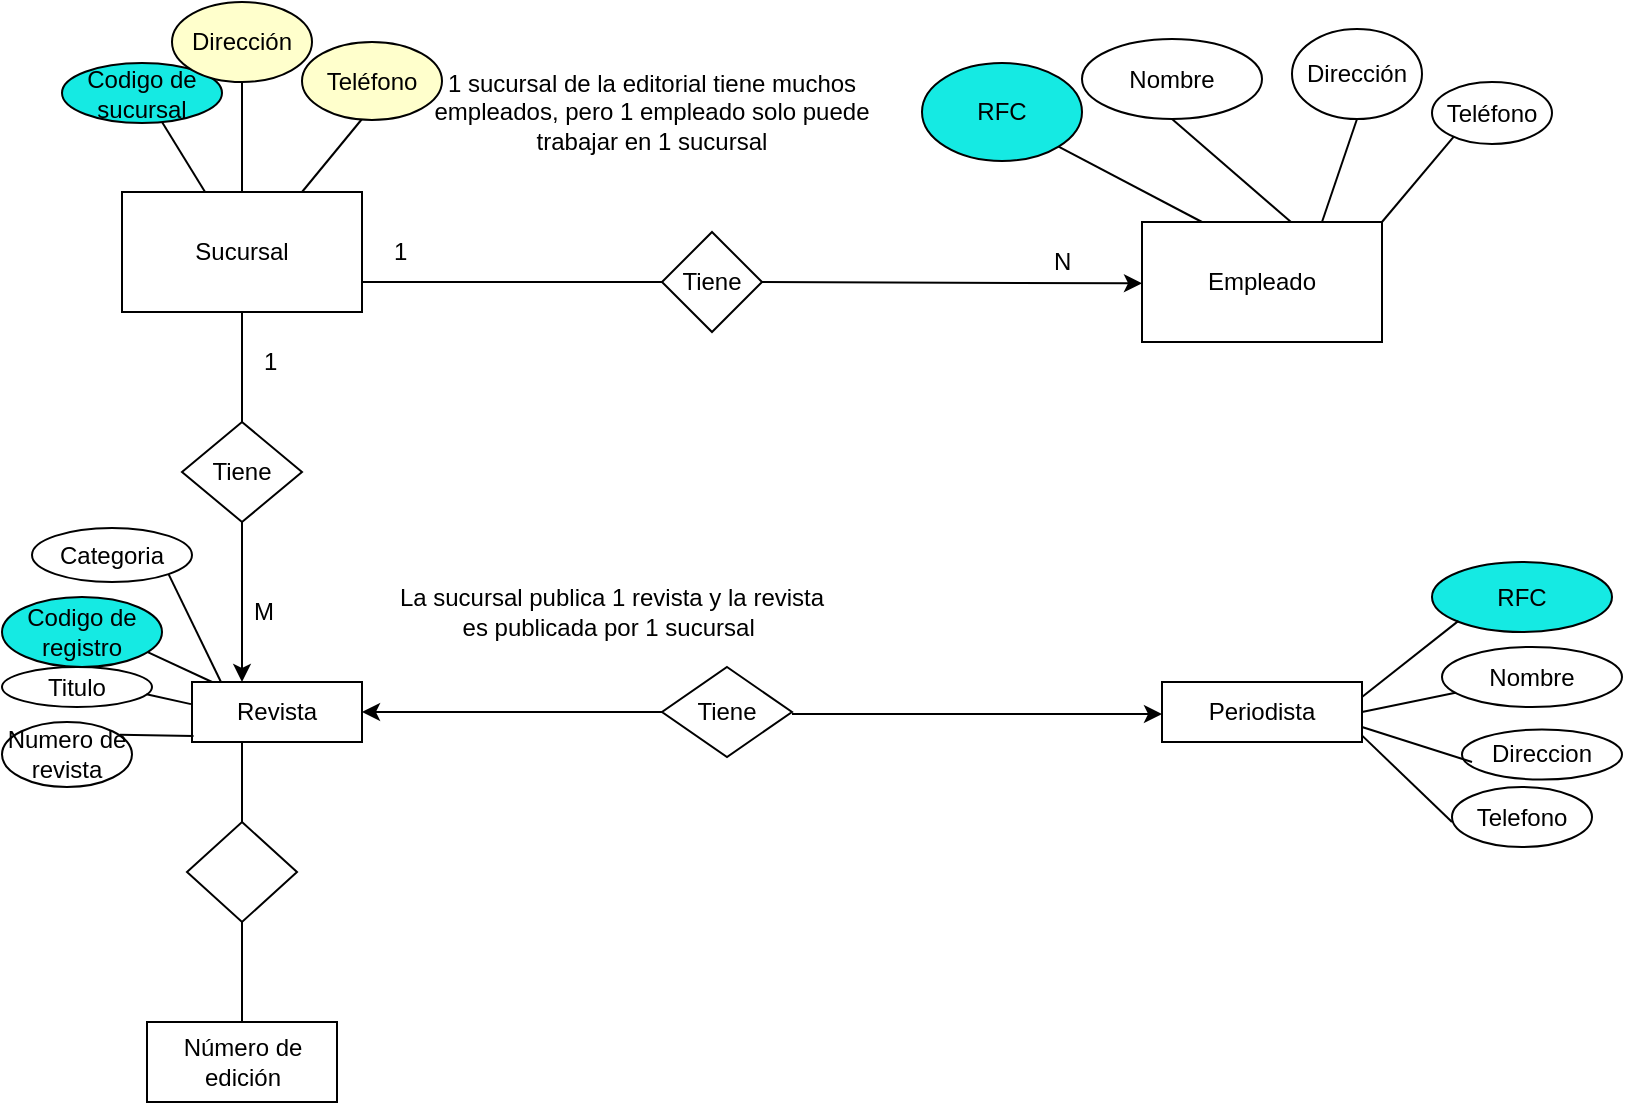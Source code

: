 <mxfile version="22.0.2" type="github">
  <diagram id="R2lEEEUBdFMjLlhIrx00" name="Page-1">
    <mxGraphModel dx="986" dy="433" grid="1" gridSize="10" guides="1" tooltips="1" connect="1" arrows="1" fold="1" page="1" pageScale="1" pageWidth="850" pageHeight="1100" math="0" shadow="0" extFonts="Permanent Marker^https://fonts.googleapis.com/css?family=Permanent+Marker">
      <root>
        <mxCell id="0" />
        <mxCell id="1" parent="0" />
        <mxCell id="aHJGqN-GS59mJnBzp212-1" value="Sucursal" style="rounded=0;whiteSpace=wrap;html=1;" parent="1" vertex="1">
          <mxGeometry x="90" y="245" width="120" height="60" as="geometry" />
        </mxCell>
        <mxCell id="aHJGqN-GS59mJnBzp212-2" value="Empleado" style="rounded=0;whiteSpace=wrap;html=1;" parent="1" vertex="1">
          <mxGeometry x="600" y="260" width="120" height="60" as="geometry" />
        </mxCell>
        <mxCell id="aHJGqN-GS59mJnBzp212-3" value="Revista" style="rounded=0;whiteSpace=wrap;html=1;" parent="1" vertex="1">
          <mxGeometry x="125" y="490" width="85" height="30" as="geometry" />
        </mxCell>
        <mxCell id="aHJGqN-GS59mJnBzp212-4" value="Periodista" style="rounded=0;whiteSpace=wrap;html=1;" parent="1" vertex="1">
          <mxGeometry x="610" y="490" width="100" height="30" as="geometry" />
        </mxCell>
        <mxCell id="aHJGqN-GS59mJnBzp212-5" value="Tiene" style="rhombus;whiteSpace=wrap;html=1;" parent="1" vertex="1">
          <mxGeometry x="120" y="360" width="60" height="50" as="geometry" />
        </mxCell>
        <mxCell id="aHJGqN-GS59mJnBzp212-7" value="Tiene" style="rhombus;whiteSpace=wrap;html=1;" parent="1" vertex="1">
          <mxGeometry x="360" y="265" width="50" height="50" as="geometry" />
        </mxCell>
        <mxCell id="aHJGqN-GS59mJnBzp212-10" value="" style="endArrow=none;html=1;rounded=0;entryX=0;entryY=0.5;entryDx=0;entryDy=0;" parent="1" target="aHJGqN-GS59mJnBzp212-7" edge="1">
          <mxGeometry width="50" height="50" relative="1" as="geometry">
            <mxPoint x="210" y="290" as="sourcePoint" />
            <mxPoint x="170" y="250" as="targetPoint" />
          </mxGeometry>
        </mxCell>
        <mxCell id="aHJGqN-GS59mJnBzp212-12" value="" style="endArrow=classic;html=1;rounded=0;entryX=0.625;entryY=0.856;entryDx=0;entryDy=0;entryPerimeter=0;" parent="1" target="aHJGqN-GS59mJnBzp212-25" edge="1">
          <mxGeometry width="50" height="50" relative="1" as="geometry">
            <mxPoint x="410" y="290" as="sourcePoint" />
            <mxPoint x="460" y="240" as="targetPoint" />
          </mxGeometry>
        </mxCell>
        <mxCell id="aHJGqN-GS59mJnBzp212-17" value="Codigo de sucursal" style="ellipse;whiteSpace=wrap;html=1;fillColor=#15EAE3;" parent="1" vertex="1">
          <mxGeometry x="60" y="180.5" width="80" height="30" as="geometry" />
        </mxCell>
        <mxCell id="aHJGqN-GS59mJnBzp212-20" value="" style="endArrow=none;html=1;rounded=0;exitX=0.5;exitY=0;exitDx=0;exitDy=0;" parent="1" source="aHJGqN-GS59mJnBzp212-1" edge="1">
          <mxGeometry width="50" height="50" relative="1" as="geometry">
            <mxPoint x="100" y="240" as="sourcePoint" />
            <mxPoint x="150" y="190" as="targetPoint" />
          </mxGeometry>
        </mxCell>
        <mxCell id="aHJGqN-GS59mJnBzp212-21" value="Dirección" style="ellipse;whiteSpace=wrap;html=1;fillColor=#FFFFCC;" parent="1" vertex="1">
          <mxGeometry x="115" y="150" width="70" height="40" as="geometry" />
        </mxCell>
        <mxCell id="aHJGqN-GS59mJnBzp212-22" value="" style="endArrow=none;html=1;rounded=0;exitX=0.75;exitY=0;exitDx=0;exitDy=0;" parent="1" source="aHJGqN-GS59mJnBzp212-1" edge="1">
          <mxGeometry width="50" height="50" relative="1" as="geometry">
            <mxPoint x="160" y="258.5" as="sourcePoint" />
            <mxPoint x="210" y="208.5" as="targetPoint" />
          </mxGeometry>
        </mxCell>
        <mxCell id="aHJGqN-GS59mJnBzp212-23" value="Teléfono" style="ellipse;whiteSpace=wrap;html=1;fillColor=#FFFFCC;" parent="1" vertex="1">
          <mxGeometry x="180" y="170" width="70" height="39" as="geometry" />
        </mxCell>
        <mxCell id="aHJGqN-GS59mJnBzp212-24" value="1" style="text;strokeColor=none;fillColor=none;align=left;verticalAlign=middle;spacingLeft=4;spacingRight=4;overflow=hidden;points=[[0,0.5],[1,0.5]];portConstraint=eastwest;rotatable=0;whiteSpace=wrap;html=1;" parent="1" vertex="1">
          <mxGeometry x="220" y="260" width="20" height="30" as="geometry" />
        </mxCell>
        <mxCell id="aHJGqN-GS59mJnBzp212-25" value="N" style="text;strokeColor=none;fillColor=none;align=left;verticalAlign=middle;spacingLeft=4;spacingRight=4;overflow=hidden;points=[[0,0.5],[1,0.5]];portConstraint=eastwest;rotatable=0;whiteSpace=wrap;html=1;" parent="1" vertex="1">
          <mxGeometry x="550" y="265" width="80" height="30" as="geometry" />
        </mxCell>
        <mxCell id="aHJGqN-GS59mJnBzp212-26" value="" style="endArrow=none;html=1;rounded=0;entryX=1;entryY=1;entryDx=0;entryDy=0;exitX=0.25;exitY=0;exitDx=0;exitDy=0;" parent="1" source="aHJGqN-GS59mJnBzp212-2" target="aHJGqN-GS59mJnBzp212-27" edge="1">
          <mxGeometry width="50" height="50" relative="1" as="geometry">
            <mxPoint x="680" y="260" as="sourcePoint" />
            <mxPoint x="650" y="230" as="targetPoint" />
          </mxGeometry>
        </mxCell>
        <mxCell id="aHJGqN-GS59mJnBzp212-27" value="RFC" style="ellipse;whiteSpace=wrap;html=1;fillColor=#15EAE3;" parent="1" vertex="1">
          <mxGeometry x="490" y="180.5" width="80" height="49" as="geometry" />
        </mxCell>
        <mxCell id="aHJGqN-GS59mJnBzp212-28" value="" style="endArrow=none;html=1;rounded=0;entryX=0.5;entryY=1;entryDx=0;entryDy=0;" parent="1" target="aHJGqN-GS59mJnBzp212-29" edge="1">
          <mxGeometry width="50" height="50" relative="1" as="geometry">
            <mxPoint x="674.5" y="260" as="sourcePoint" />
            <mxPoint x="674.5" y="200" as="targetPoint" />
          </mxGeometry>
        </mxCell>
        <mxCell id="aHJGqN-GS59mJnBzp212-29" value="Nombre" style="ellipse;whiteSpace=wrap;html=1;" parent="1" vertex="1">
          <mxGeometry x="570" y="168.5" width="90" height="40" as="geometry" />
        </mxCell>
        <mxCell id="aHJGqN-GS59mJnBzp212-30" value="" style="endArrow=none;html=1;rounded=0;entryX=0.5;entryY=1;entryDx=0;entryDy=0;" parent="1" target="aHJGqN-GS59mJnBzp212-31" edge="1">
          <mxGeometry width="50" height="50" relative="1" as="geometry">
            <mxPoint x="690" y="260" as="sourcePoint" />
            <mxPoint x="740" y="210" as="targetPoint" />
          </mxGeometry>
        </mxCell>
        <mxCell id="aHJGqN-GS59mJnBzp212-31" value="Dirección" style="ellipse;whiteSpace=wrap;html=1;" parent="1" vertex="1">
          <mxGeometry x="675" y="163.5" width="65" height="45" as="geometry" />
        </mxCell>
        <mxCell id="aHJGqN-GS59mJnBzp212-34" value="" style="endArrow=none;html=1;rounded=0;" parent="1" edge="1">
          <mxGeometry width="50" height="50" relative="1" as="geometry">
            <mxPoint x="720" y="260" as="sourcePoint" />
            <mxPoint x="758.426" y="214.258" as="targetPoint" />
          </mxGeometry>
        </mxCell>
        <mxCell id="aHJGqN-GS59mJnBzp212-33" value="Teléfono" style="ellipse;whiteSpace=wrap;html=1;" parent="1" vertex="1">
          <mxGeometry x="745" y="190" width="60" height="31" as="geometry" />
        </mxCell>
        <mxCell id="aHJGqN-GS59mJnBzp212-35" value="1 sucursal de la editorial tiene muchos empleados, pero 1 empleado solo puede trabajar en 1 sucursal" style="text;html=1;strokeColor=none;fillColor=none;align=center;verticalAlign=middle;whiteSpace=wrap;rounded=0;" parent="1" vertex="1">
          <mxGeometry x="230" y="170" width="250" height="70" as="geometry" />
        </mxCell>
        <mxCell id="aHJGqN-GS59mJnBzp212-36" value="" style="endArrow=none;html=1;rounded=0;entryX=0.5;entryY=1;entryDx=0;entryDy=0;" parent="1" target="aHJGqN-GS59mJnBzp212-1" edge="1">
          <mxGeometry width="50" height="50" relative="1" as="geometry">
            <mxPoint x="150" y="360" as="sourcePoint" />
            <mxPoint x="70" y="320" as="targetPoint" />
          </mxGeometry>
        </mxCell>
        <mxCell id="aHJGqN-GS59mJnBzp212-37" value="" style="endArrow=classic;html=1;rounded=0;exitX=0.5;exitY=1;exitDx=0;exitDy=0;" parent="1" source="aHJGqN-GS59mJnBzp212-5" edge="1">
          <mxGeometry width="50" height="50" relative="1" as="geometry">
            <mxPoint x="60" y="460" as="sourcePoint" />
            <mxPoint x="150" y="490" as="targetPoint" />
          </mxGeometry>
        </mxCell>
        <mxCell id="aHJGqN-GS59mJnBzp212-38" value="La sucursal publica 1 revista y la revista es publicada por 1 sucursal&amp;nbsp;" style="text;html=1;strokeColor=none;fillColor=none;align=center;verticalAlign=middle;whiteSpace=wrap;rounded=0;" parent="1" vertex="1">
          <mxGeometry x="220" y="440" width="230" height="30" as="geometry" />
        </mxCell>
        <mxCell id="aHJGqN-GS59mJnBzp212-41" value="1" style="text;strokeColor=none;fillColor=none;align=left;verticalAlign=middle;spacingLeft=4;spacingRight=4;overflow=hidden;points=[[0,0.5],[1,0.5]];portConstraint=eastwest;rotatable=0;whiteSpace=wrap;html=1;" parent="1" vertex="1">
          <mxGeometry x="155" y="315" width="30" height="30" as="geometry" />
        </mxCell>
        <mxCell id="aHJGqN-GS59mJnBzp212-42" value="M" style="text;strokeColor=none;fillColor=none;align=left;verticalAlign=middle;spacingLeft=4;spacingRight=4;overflow=hidden;points=[[0,0.5],[1,0.5]];portConstraint=eastwest;rotatable=0;whiteSpace=wrap;html=1;" parent="1" vertex="1">
          <mxGeometry x="150" y="440" width="40" height="30" as="geometry" />
        </mxCell>
        <mxCell id="aHJGqN-GS59mJnBzp212-44" value="" style="endArrow=none;html=1;rounded=0;" parent="1" source="aHJGqN-GS59mJnBzp212-1" edge="1">
          <mxGeometry width="50" height="50" relative="1" as="geometry">
            <mxPoint x="60" y="260" as="sourcePoint" />
            <mxPoint x="110" y="210" as="targetPoint" />
          </mxGeometry>
        </mxCell>
        <mxCell id="OFvr1qWIemrYlhcWky6H-4" value="RFC" style="ellipse;whiteSpace=wrap;html=1;fillColor=#15EAE3;" parent="1" vertex="1">
          <mxGeometry x="745" y="430" width="90" height="35" as="geometry" />
        </mxCell>
        <mxCell id="OFvr1qWIemrYlhcWky6H-5" value="Nombre" style="ellipse;whiteSpace=wrap;html=1;" parent="1" vertex="1">
          <mxGeometry x="750" y="472.5" width="90" height="30" as="geometry" />
        </mxCell>
        <mxCell id="OFvr1qWIemrYlhcWky6H-6" value="Direccion" style="ellipse;whiteSpace=wrap;html=1;" parent="1" vertex="1">
          <mxGeometry x="760" y="513.75" width="80" height="25" as="geometry" />
        </mxCell>
        <mxCell id="OFvr1qWIemrYlhcWky6H-7" value="Telefono" style="ellipse;whiteSpace=wrap;html=1;" parent="1" vertex="1">
          <mxGeometry x="755" y="542.5" width="70" height="30" as="geometry" />
        </mxCell>
        <mxCell id="OFvr1qWIemrYlhcWky6H-16" value="" style="endArrow=none;html=1;rounded=0;entryX=0.036;entryY=0.698;entryDx=0;entryDy=0;entryPerimeter=0;exitX=1;exitY=0.25;exitDx=0;exitDy=0;" parent="1" source="aHJGqN-GS59mJnBzp212-4" edge="1">
          <mxGeometry width="50" height="50" relative="1" as="geometry">
            <mxPoint x="725" y="510" as="sourcePoint" />
            <mxPoint x="758.24" y="459.43" as="targetPoint" />
          </mxGeometry>
        </mxCell>
        <mxCell id="OFvr1qWIemrYlhcWky6H-17" value="" style="endArrow=none;html=1;rounded=0;exitX=1;exitY=0.5;exitDx=0;exitDy=0;" parent="1" source="aHJGqN-GS59mJnBzp212-4" target="OFvr1qWIemrYlhcWky6H-5" edge="1">
          <mxGeometry width="50" height="50" relative="1" as="geometry">
            <mxPoint x="715" y="550" as="sourcePoint" />
            <mxPoint x="765" y="500" as="targetPoint" />
          </mxGeometry>
        </mxCell>
        <mxCell id="OFvr1qWIemrYlhcWky6H-19" value="" style="endArrow=none;html=1;rounded=0;exitX=1;exitY=0.75;exitDx=0;exitDy=0;" parent="1" source="aHJGqN-GS59mJnBzp212-4" edge="1">
          <mxGeometry width="50" height="50" relative="1" as="geometry">
            <mxPoint x="715" y="580" as="sourcePoint" />
            <mxPoint x="765" y="530" as="targetPoint" />
          </mxGeometry>
        </mxCell>
        <mxCell id="OFvr1qWIemrYlhcWky6H-20" value="" style="endArrow=none;html=1;rounded=0;exitX=1.002;exitY=0.898;exitDx=0;exitDy=0;exitPerimeter=0;" parent="1" source="aHJGqN-GS59mJnBzp212-4" edge="1">
          <mxGeometry width="50" height="50" relative="1" as="geometry">
            <mxPoint x="705" y="610" as="sourcePoint" />
            <mxPoint x="755" y="560" as="targetPoint" />
          </mxGeometry>
        </mxCell>
        <mxCell id="OFvr1qWIemrYlhcWky6H-21" value="Tiene" style="rhombus;whiteSpace=wrap;html=1;" parent="1" vertex="1">
          <mxGeometry x="360" y="482.5" width="65" height="45" as="geometry" />
        </mxCell>
        <mxCell id="OFvr1qWIemrYlhcWky6H-24" value="" style="endArrow=classic;html=1;rounded=0;exitX=1;exitY=0.5;exitDx=0;exitDy=0;entryX=0;entryY=0.5;entryDx=0;entryDy=0;" parent="1" edge="1">
          <mxGeometry width="50" height="50" relative="1" as="geometry">
            <mxPoint x="425" y="506" as="sourcePoint" />
            <mxPoint x="610" y="506" as="targetPoint" />
            <Array as="points" />
          </mxGeometry>
        </mxCell>
        <mxCell id="OFvr1qWIemrYlhcWky6H-25" value="" style="endArrow=classic;html=1;rounded=0;entryX=1;entryY=0.5;entryDx=0;entryDy=0;exitX=0;exitY=0.5;exitDx=0;exitDy=0;" parent="1" source="OFvr1qWIemrYlhcWky6H-21" target="aHJGqN-GS59mJnBzp212-3" edge="1">
          <mxGeometry width="50" height="50" relative="1" as="geometry">
            <mxPoint x="355" y="520" as="sourcePoint" />
            <mxPoint x="405" y="470" as="targetPoint" />
          </mxGeometry>
        </mxCell>
        <mxCell id="OFvr1qWIemrYlhcWky6H-26" value="Codigo de registro" style="ellipse;whiteSpace=wrap;html=1;fillColor=#15EAE3;" parent="1" vertex="1">
          <mxGeometry x="30" y="447.5" width="80" height="35" as="geometry" />
        </mxCell>
        <mxCell id="OFvr1qWIemrYlhcWky6H-27" value="Titulo" style="ellipse;whiteSpace=wrap;html=1;" parent="1" vertex="1">
          <mxGeometry x="30" y="482.5" width="75" height="20" as="geometry" />
        </mxCell>
        <mxCell id="OFvr1qWIemrYlhcWky6H-28" value="Numero de revista" style="ellipse;whiteSpace=wrap;html=1;" parent="1" vertex="1">
          <mxGeometry x="30" y="510" width="65" height="32.5" as="geometry" />
        </mxCell>
        <mxCell id="OFvr1qWIemrYlhcWky6H-29" value="Categoria" style="ellipse;whiteSpace=wrap;html=1;" parent="1" vertex="1">
          <mxGeometry x="45" y="413" width="80" height="27" as="geometry" />
        </mxCell>
        <mxCell id="OFvr1qWIemrYlhcWky6H-30" value="" style="endArrow=none;html=1;rounded=0;entryX=0.169;entryY=-0.009;entryDx=0;entryDy=0;entryPerimeter=0;exitX=1;exitY=1;exitDx=0;exitDy=0;" parent="1" source="OFvr1qWIemrYlhcWky6H-29" target="aHJGqN-GS59mJnBzp212-3" edge="1">
          <mxGeometry width="50" height="50" relative="1" as="geometry">
            <mxPoint x="125" y="430" as="sourcePoint" />
            <mxPoint x="175" y="380" as="targetPoint" />
          </mxGeometry>
        </mxCell>
        <mxCell id="OFvr1qWIemrYlhcWky6H-31" value="" style="endArrow=none;html=1;rounded=0;entryX=0.118;entryY=0;entryDx=0;entryDy=0;entryPerimeter=0;" parent="1" target="aHJGqN-GS59mJnBzp212-3" edge="1">
          <mxGeometry width="50" height="50" relative="1" as="geometry">
            <mxPoint x="102.852" y="475.061" as="sourcePoint" />
            <mxPoint x="155" y="420" as="targetPoint" />
          </mxGeometry>
        </mxCell>
        <mxCell id="OFvr1qWIemrYlhcWky6H-32" value="" style="endArrow=none;html=1;rounded=0;entryX=-0.006;entryY=0.369;entryDx=0;entryDy=0;entryPerimeter=0;" parent="1" target="aHJGqN-GS59mJnBzp212-3" edge="1">
          <mxGeometry width="50" height="50" relative="1" as="geometry">
            <mxPoint x="102.255" y="496.086" as="sourcePoint" />
            <mxPoint x="185" y="530" as="targetPoint" />
          </mxGeometry>
        </mxCell>
        <mxCell id="OFvr1qWIemrYlhcWky6H-33" value="" style="endArrow=none;html=1;rounded=0;entryX=0.009;entryY=0.902;entryDx=0;entryDy=0;entryPerimeter=0;exitX=0.905;exitY=0.196;exitDx=0;exitDy=0;exitPerimeter=0;" parent="1" source="OFvr1qWIemrYlhcWky6H-28" target="aHJGqN-GS59mJnBzp212-3" edge="1">
          <mxGeometry width="50" height="50" relative="1" as="geometry">
            <mxPoint x="105" y="520" as="sourcePoint" />
            <mxPoint x="155" y="470" as="targetPoint" />
          </mxGeometry>
        </mxCell>
        <mxCell id="Jaal9q_AW8TaccG8SGAF-1" value="" style="rhombus;whiteSpace=wrap;html=1;" vertex="1" parent="1">
          <mxGeometry x="122.5" y="560" width="55" height="50" as="geometry" />
        </mxCell>
        <mxCell id="Jaal9q_AW8TaccG8SGAF-3" value="" style="endArrow=none;html=1;rounded=0;" edge="1" parent="1" source="Jaal9q_AW8TaccG8SGAF-1">
          <mxGeometry width="50" height="50" relative="1" as="geometry">
            <mxPoint x="100" y="570" as="sourcePoint" />
            <mxPoint x="150" y="520" as="targetPoint" />
          </mxGeometry>
        </mxCell>
        <mxCell id="Jaal9q_AW8TaccG8SGAF-6" value="Número de edición" style="rounded=0;whiteSpace=wrap;html=1;" vertex="1" parent="1">
          <mxGeometry x="102.5" y="660" width="95" height="40" as="geometry" />
        </mxCell>
        <mxCell id="Jaal9q_AW8TaccG8SGAF-7" value="" style="endArrow=none;html=1;rounded=0;exitX=0.5;exitY=0;exitDx=0;exitDy=0;" edge="1" parent="1" source="Jaal9q_AW8TaccG8SGAF-6">
          <mxGeometry width="50" height="50" relative="1" as="geometry">
            <mxPoint x="100" y="660" as="sourcePoint" />
            <mxPoint x="150" y="610" as="targetPoint" />
          </mxGeometry>
        </mxCell>
      </root>
    </mxGraphModel>
  </diagram>
</mxfile>
